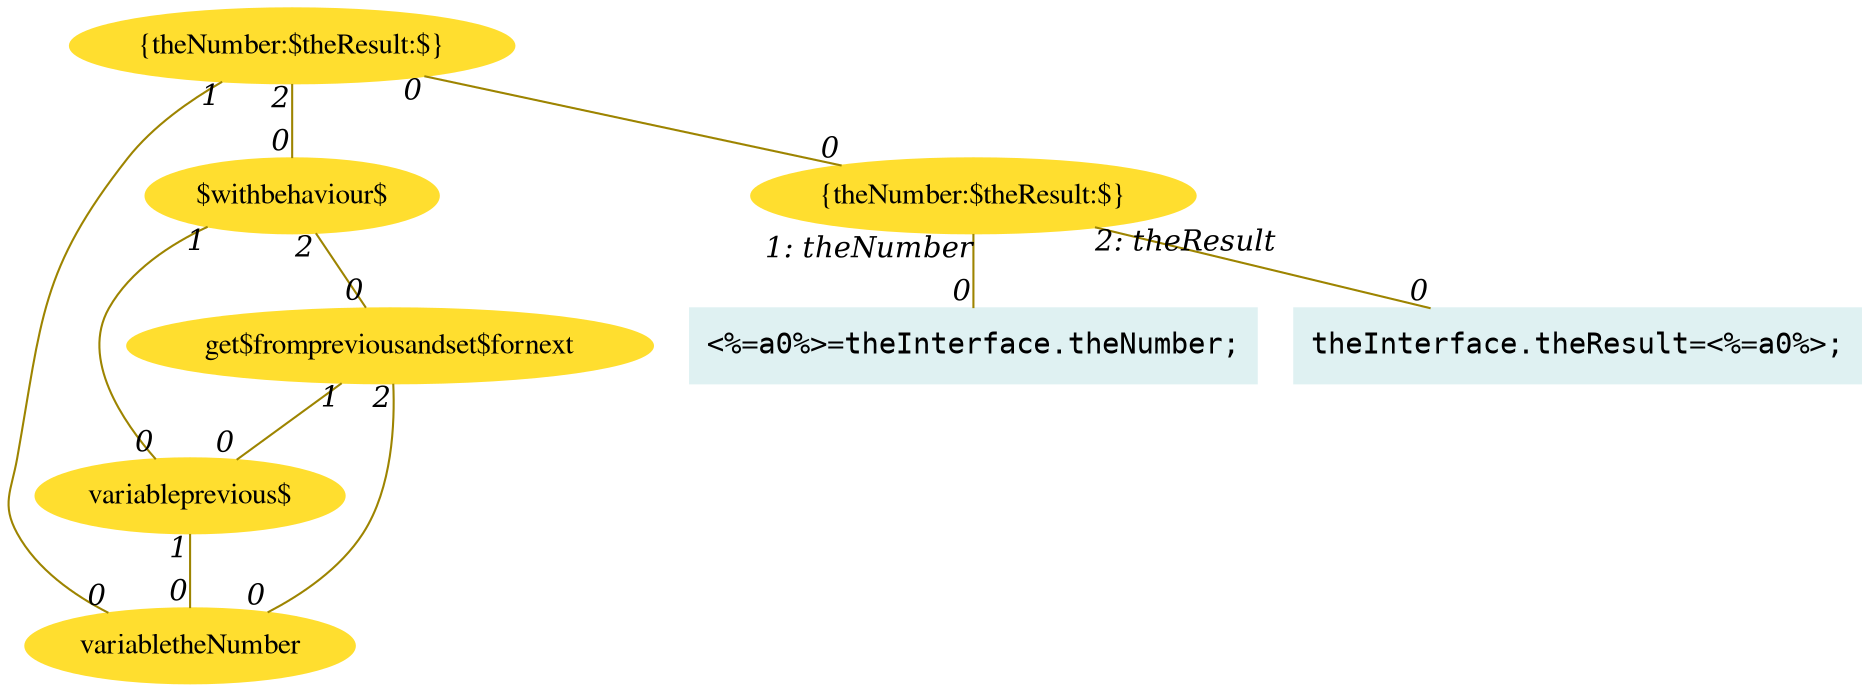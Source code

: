 digraph g{node_3537 [shape="ellipse", style="filled", color="#ffde2f", fontname="Times", label="variabletheNumber" ]
node_3543 [shape="ellipse", style="filled", color="#ffde2f", fontname="Times", label="variableprevious$" ]
node_3544 [shape="ellipse", style="filled", color="#ffde2f", fontname="Times", label="get$frompreviousandset$fornext" ]
node_3545 [shape="ellipse", style="filled", color="#ffde2f", fontname="Times", label="$withbehaviour$" ]
node_3559 [shape="ellipse", style="filled", color="#ffde2f", fontname="Times", label="{theNumber:$theResult:$}" ]
node_3565 [shape="box", style="filled", color="#dff1f2", fontname="Courier", label="<%=a0%>=theInterface.theNumber;
" ]
node_3567 [shape="box", style="filled", color="#dff1f2", fontname="Courier", label="theInterface.theResult=<%=a0%>;
" ]
node_3569 [shape="ellipse", style="filled", color="#ffde2f", fontname="Times", label="{theNumber:$theResult:$}" ]
node_3544 -> node_3543 [dir=none, arrowHead=none, fontname="Times-Italic", arrowsize=1, color="#9d8400", label="",  headlabel="0", taillabel="1" ]
node_3545 -> node_3543 [dir=none, arrowHead=none, fontname="Times-Italic", arrowsize=1, color="#9d8400", label="",  headlabel="0", taillabel="1" ]
node_3545 -> node_3544 [dir=none, arrowHead=none, fontname="Times-Italic", arrowsize=1, color="#9d8400", label="",  headlabel="0", taillabel="2" ]
node_3543 -> node_3537 [dir=none, arrowHead=none, fontname="Times-Italic", arrowsize=1, color="#9d8400", label="",  headlabel="0", taillabel="1" ]
node_3544 -> node_3537 [dir=none, arrowHead=none, fontname="Times-Italic", arrowsize=1, color="#9d8400", label="",  headlabel="0", taillabel="2" ]
node_3559 -> node_3537 [dir=none, arrowHead=none, fontname="Times-Italic", arrowsize=1, color="#9d8400", label="",  headlabel="0", taillabel="1" ]
node_3559 -> node_3545 [dir=none, arrowHead=none, fontname="Times-Italic", arrowsize=1, color="#9d8400", label="",  headlabel="0", taillabel="2" ]
node_3569 -> node_3565 [dir=none, arrowHead=none, fontname="Times-Italic", arrowsize=1, color="#9d8400", label="",  headlabel="0", taillabel="1: theNumber" ]
node_3569 -> node_3567 [dir=none, arrowHead=none, fontname="Times-Italic", arrowsize=1, color="#9d8400", label="",  headlabel="0", taillabel="2: theResult" ]
node_3559 -> node_3569 [dir=none, arrowHead=none, fontname="Times-Italic", arrowsize=1, color="#9d8400", label="",  headlabel="0", taillabel="0" ]
}